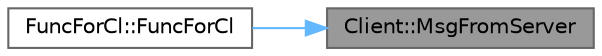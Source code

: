 digraph "Client::MsgFromServer"
{
 // LATEX_PDF_SIZE
  bgcolor="transparent";
  edge [fontname=Helvetica,fontsize=10,labelfontname=Helvetica,labelfontsize=10];
  node [fontname=Helvetica,fontsize=10,shape=box,height=0.2,width=0.4];
  rankdir="RL";
  Node1 [id="Node000001",label="Client::MsgFromServer",height=0.2,width=0.4,color="gray40", fillcolor="grey60", style="filled", fontcolor="black",tooltip="Сигнал для отправки сообщения от сервера"];
  Node1 -> Node2 [id="edge1_Node000001_Node000002",dir="back",color="steelblue1",style="solid",tooltip=" "];
  Node2 [id="Node000002",label="FuncForCl::FuncForCl",height=0.2,width=0.4,color="grey40", fillcolor="white", style="filled",URL="$class_func_for_cl.html#af622c2b245faec6c4ff077b26928c313",tooltip="Конструктор класса"];
}
